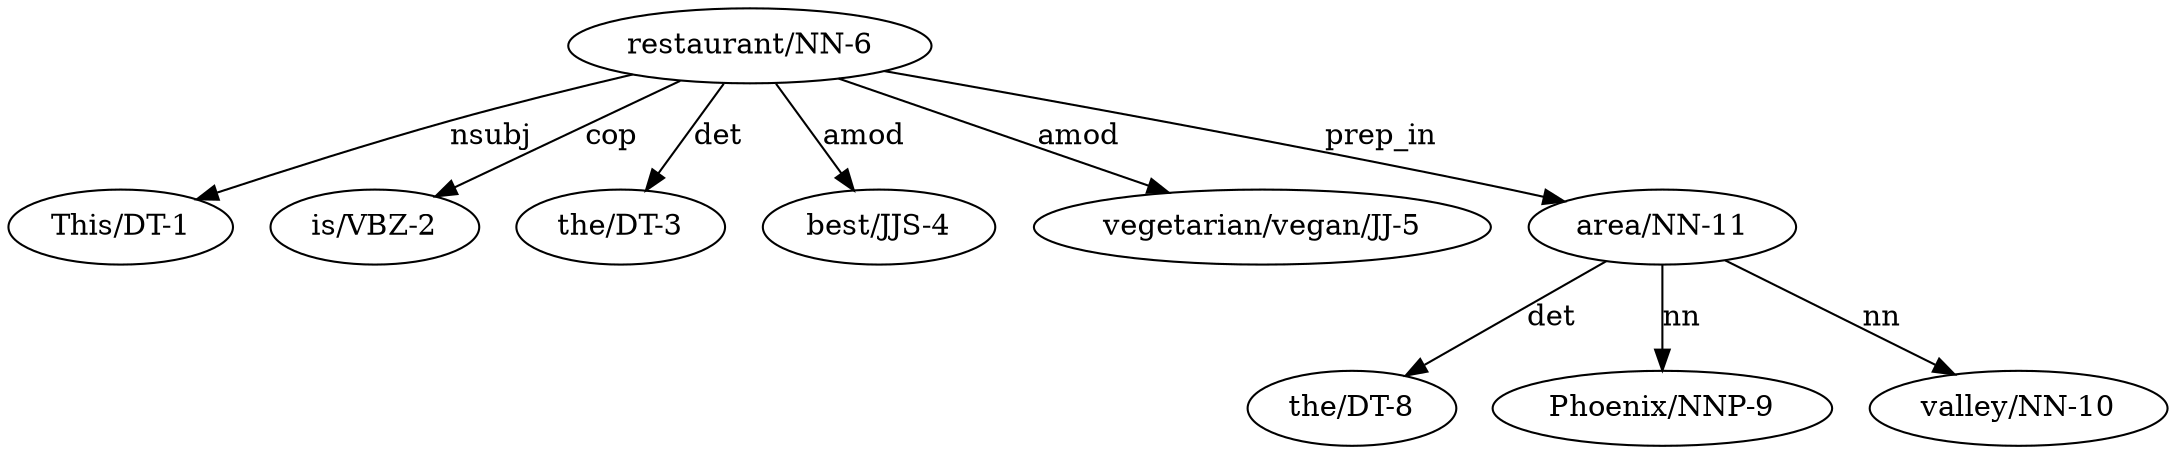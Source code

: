 digraph  {
  N_1 [label="This/DT-1"];
  N_2 [label="is/VBZ-2"];
  N_3 [label="the/DT-3"];
  N_4 [label="best/JJS-4"];
  N_5 [label="vegetarian/vegan/JJ-5"];
  N_6 [label="restaurant/NN-6"];
  N_8 [label="the/DT-8"];
  N_9 [label="Phoenix/NNP-9"];
  N_10 [label="valley/NN-10"];
  N_11 [label="area/NN-11"];
  N_6 -> N_1 [label="nsubj"];
  N_6 -> N_2 [label="cop"];
  N_6 -> N_3 [label="det"];
  N_6 -> N_4 [label="amod"];
  N_6 -> N_5 [label="amod"];
  N_6 -> N_11 [label="prep_in"];
  N_11 -> N_8 [label="det"];
  N_11 -> N_9 [label="nn"];
  N_11 -> N_10 [label="nn"];
}
